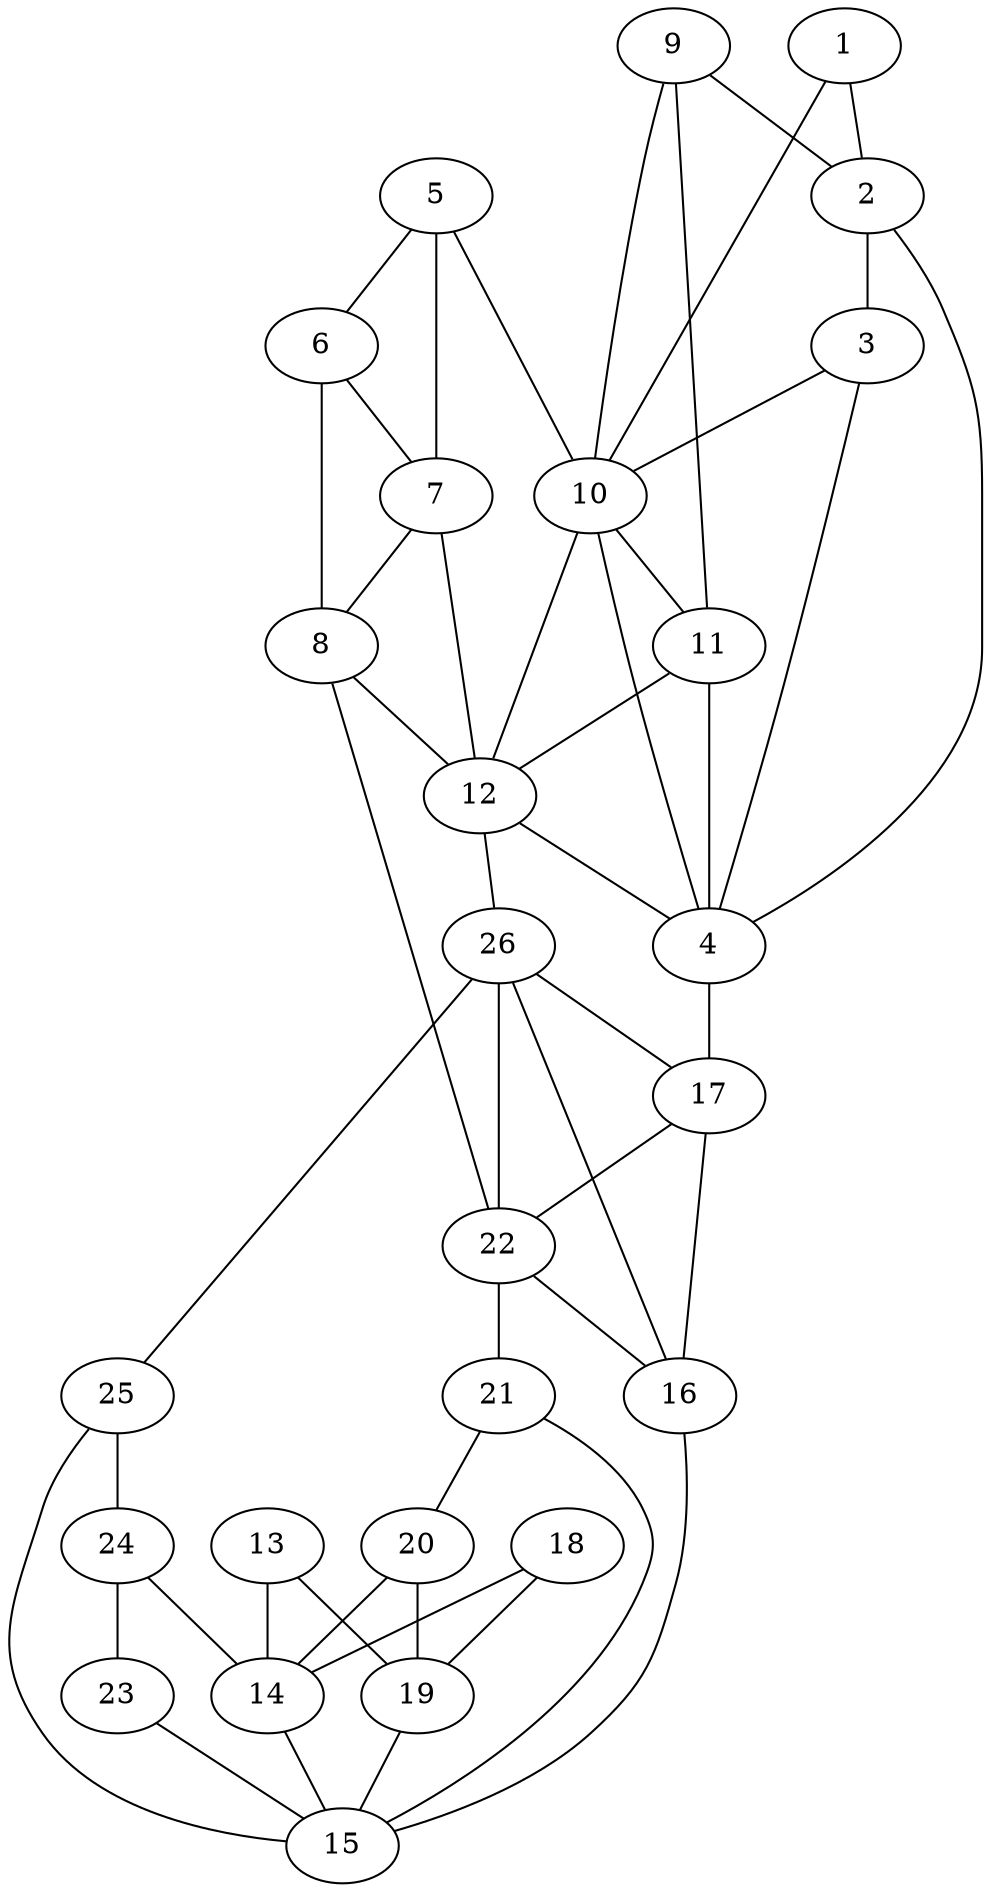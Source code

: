 graph pdb1b2x {
	1	 [aaLength=11,
		sequence=FDGVADYLQTY,
		type=0];
	2	 [aaLength=7,
		sequence=KSEAQAL,
		type=0];
	1 -- 2	 [distance0="25.22175",
		frequency=1,
		type0=1];
	10	 [aaLength=6,
		sequence=KSEAQA,
		type=0];
	1 -- 10	 [distance0="27.10794",
		frequency=1,
		type0=2];
	3	 [aaLength=3,
		sequence=ASK,
		type=0];
	2 -- 3	 [distance0="11.99334",
		distance1="3.0",
		frequency=2,
		type0=1,
		type1=4];
	4	 [aaLength=4,
		sequence=LADV,
		type=0];
	2 -- 4	 [distance0="17.95714",
		frequency=1,
		type0=3];
	3 -- 4	 [distance0="10.14858",
		distance1="2.0",
		frequency=2,
		type0=1,
		type1=4];
	3 -- 10	 [distance0="17.20485",
		frequency=1,
		type0=3];
	11	 [aaLength=3,
		sequence=ASK,
		type=0];
	4 -- 11	 [distance0="14.76304",
		frequency=1,
		type0=2];
	4 -- 10	 [distance0="15.98438",
		frequency=1,
		type0=3];
	17	 [aaLength=5,
		sequence=GGDIF,
		type=1];
	4 -- 17	 [distance0="6.0",
		frequency=1,
		type0=4];
	5	 [aaLength=11,
		sequence=FDGVADYLQTY,
		type=0];
	7	 [aaLength=3,
		sequence=ASK,
		type=0];
	5 -- 7	 [distance0="31.12603",
		frequency=1,
		type0=3];
	6	 [aaLength=7,
		sequence=KSEAQAL,
		type=0];
	5 -- 6	 [distance0="24.99452",
		distance1="9.0",
		frequency=2,
		type0=1,
		type1=4];
	5 -- 10	 [distance0="30.09891",
		frequency=1,
		type0=2];
	6 -- 7	 [distance0="12.15039",
		distance1="3.0",
		frequency=2,
		type0=1,
		type1=4];
	8	 [aaLength=4,
		sequence=LADV,
		type=0];
	6 -- 8	 [distance0="18.06439",
		frequency=1,
		type0=2];
	7 -- 8	 [distance0="9.651845",
		distance1="2.0",
		frequency=2,
		type0=1,
		type1=4];
	12	 [aaLength=4,
		sequence=LADV,
		type=0];
	7 -- 12	 [distance0="29.68952",
		frequency=1,
		type0=3];
	8 -- 12	 [distance0="35.18671",
		frequency=1,
		type0=3];
	22	 [aaLength=5,
		sequence=GGDIF,
		type=1];
	8 -- 22	 [distance0="6.0",
		frequency=1,
		type0=4];
	9	 [aaLength=11,
		sequence=FDGVADYLQTY,
		type=0];
	9 -- 11	 [distance0="31.30128",
		frequency=1,
		type0=3];
	9 -- 2	 [distance0="28.64798",
		frequency=1,
		type0=2];
	9 -- 10	 [distance0="26.35288",
		distance1="9.0",
		frequency=2,
		type0=1,
		type1=4];
	10 -- 11	 [distance0="13.44666",
		distance1="4.0",
		frequency=2,
		type0=2,
		type1=4];
	11 -- 12	 [distance0="9.469075",
		distance1="2.0",
		frequency=2,
		type0=1,
		type1=4];
	12 -- 4	 [distance0="18.8052",
		frequency=1,
		type0=2];
	12 -- 10	 [distance0="20.03652",
		frequency=1,
		type0=3];
	26	 [aaLength=5,
		sequence=GGDIF,
		type=1];
	12 -- 26	 [distance0="6.0",
		frequency=1,
		type0=4];
	13	 [aaLength=4,
		sequence=TKIR,
		type=1];
	14	 [aaLength=4,
		sequence=IYKT,
		type=1];
	13 -- 14	 [distance0="11.0",
		frequency=1,
		type0=2];
	19	 [aaLength=4,
		sequence=IYKT,
		type=1];
	13 -- 19	 [distance0="11.0",
		frequency=1,
		type0=3];
	15	 [aaLength=5,
		sequence=RILYS,
		type=1];
	14 -- 15	 [distance0="9.0",
		frequency=1,
		type0=3];
	16	 [aaLength=5,
		sequence=WREAD,
		type=1];
	16 -- 15	 [distance0="16.0",
		distance1="11.0",
		frequency=2,
		type0=3,
		type1=4];
	17 -- 16	 [distance0="19.0",
		distance1="14.0",
		frequency=2,
		type0=3,
		type1=4];
	17 -- 22	 [distance0="0.0",
		frequency=1,
		type0=1];
	18	 [aaLength=4,
		sequence=TKIR,
		type=1];
	18 -- 14	 [distance0="11.0",
		frequency=1,
		type0=2];
	18 -- 19	 [distance0="11.0",
		frequency=1,
		type0=3];
	19 -- 15	 [distance0="9.0",
		frequency=1,
		type0=3];
	20	 [aaLength=5,
		sequence=RILYS,
		type=1];
	20 -- 14	 [distance0="9.0",
		frequency=1,
		type0=3];
	20 -- 19	 [distance0="4.0",
		frequency=1,
		type0=4];
	21	 [aaLength=5,
		sequence=WREAD,
		type=1];
	21 -- 15	 [distance0="16.0",
		frequency=1,
		type0=3];
	21 -- 20	 [distance0="11.0",
		frequency=1,
		type0=4];
	22 -- 16	 [distance0="19.0",
		frequency=1,
		type0=3];
	22 -- 21	 [distance0="14.0",
		frequency=1,
		type0=4];
	22 -- 26	 [distance0="0.0",
		frequency=1,
		type0=2];
	23	 [aaLength=4,
		sequence=IYKT,
		type=1];
	23 -- 15	 [distance0="9.0",
		frequency=1,
		type0=3];
	24	 [aaLength=5,
		sequence=RILYS,
		type=1];
	24 -- 14	 [distance0="9.0",
		frequency=1,
		type0=3];
	24 -- 23	 [distance0="4.0",
		frequency=1,
		type0=4];
	25	 [aaLength=5,
		sequence=WREAD,
		type=1];
	25 -- 15	 [distance0="16.0",
		frequency=1,
		type0=3];
	25 -- 24	 [distance0="11.0",
		frequency=1,
		type0=4];
	26 -- 16	 [distance0="19.0",
		frequency=1,
		type0=3];
	26 -- 17	 [distance0="0.0",
		frequency=1,
		type0=1];
	26 -- 25	 [distance0="14.0",
		frequency=1,
		type0=4];
}
